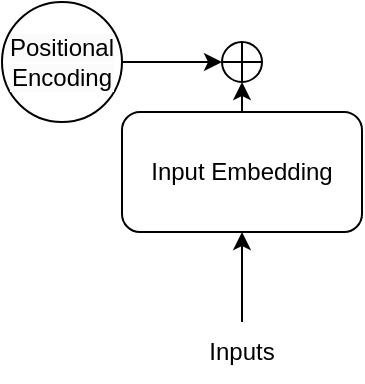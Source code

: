 <mxfile version="24.2.5" type="github">
  <diagram name="第 1 页" id="dx8XZw_HSDB5wvlh0Bxz">
    <mxGraphModel dx="574" dy="577" grid="1" gridSize="10" guides="1" tooltips="1" connect="1" arrows="1" fold="1" page="1" pageScale="1" pageWidth="827" pageHeight="1169" math="0" shadow="0">
      <root>
        <mxCell id="0" />
        <mxCell id="1" parent="0" />
        <mxCell id="t5qZ4p5_kvBZitsTtcTl-5" style="edgeStyle=orthogonalEdgeStyle;rounded=0;orthogonalLoop=1;jettySize=auto;html=1;exitX=0.5;exitY=0;exitDx=0;exitDy=0;entryX=0.5;entryY=1;entryDx=0;entryDy=0;" edge="1" parent="1" source="t5qZ4p5_kvBZitsTtcTl-1" target="t5qZ4p5_kvBZitsTtcTl-4">
          <mxGeometry relative="1" as="geometry" />
        </mxCell>
        <mxCell id="t5qZ4p5_kvBZitsTtcTl-1" value="Input Embedding" style="rounded=1;whiteSpace=wrap;html=1;" vertex="1" parent="1">
          <mxGeometry x="180" y="585" width="120" height="60" as="geometry" />
        </mxCell>
        <mxCell id="t5qZ4p5_kvBZitsTtcTl-2" value="" style="endArrow=classic;html=1;rounded=0;entryX=0.5;entryY=1;entryDx=0;entryDy=0;" edge="1" parent="1" target="t5qZ4p5_kvBZitsTtcTl-1">
          <mxGeometry width="50" height="50" relative="1" as="geometry">
            <mxPoint x="240" y="690" as="sourcePoint" />
            <mxPoint x="280" y="680" as="targetPoint" />
          </mxGeometry>
        </mxCell>
        <mxCell id="t5qZ4p5_kvBZitsTtcTl-3" value="Inputs" style="text;html=1;align=center;verticalAlign=middle;whiteSpace=wrap;rounded=0;" vertex="1" parent="1">
          <mxGeometry x="210" y="690" width="60" height="30" as="geometry" />
        </mxCell>
        <mxCell id="t5qZ4p5_kvBZitsTtcTl-4" value="" style="shape=orEllipse;perimeter=ellipsePerimeter;whiteSpace=wrap;html=1;backgroundOutline=1;" vertex="1" parent="1">
          <mxGeometry x="230" y="550" width="20" height="20" as="geometry" />
        </mxCell>
        <mxCell id="t5qZ4p5_kvBZitsTtcTl-9" style="edgeStyle=entityRelationEdgeStyle;rounded=0;orthogonalLoop=1;jettySize=auto;html=1;startArrow=none;endArrow=classic;segment=10;curved=1;sourcePerimeterSpacing=0;targetPerimeterSpacing=0;entryX=0;entryY=0.5;entryDx=0;entryDy=0;endFill=1;" edge="1" parent="1" target="t5qZ4p5_kvBZitsTtcTl-4">
          <mxGeometry relative="1" as="geometry">
            <mxPoint x="180" y="560" as="sourcePoint" />
          </mxGeometry>
        </mxCell>
        <mxCell id="t5qZ4p5_kvBZitsTtcTl-10" value="&lt;span style=&quot;color: rgb(0, 0, 0); font-family: Helvetica; font-size: 12px; font-style: normal; font-variant-ligatures: normal; font-variant-caps: normal; font-weight: 400; letter-spacing: normal; orphans: 2; text-align: center; text-indent: 0px; text-transform: none; widows: 2; word-spacing: 0px; -webkit-text-stroke-width: 0px; white-space: normal; background-color: rgb(251, 251, 251); text-decoration-thickness: initial; text-decoration-style: initial; text-decoration-color: initial; display: inline !important; float: none;&quot;&gt;Positional&lt;/span&gt;&lt;div style=&quot;forced-color-adjust: none; color: rgb(0, 0, 0); font-family: Helvetica; font-size: 12px; font-style: normal; font-variant-ligatures: normal; font-variant-caps: normal; font-weight: 400; letter-spacing: normal; orphans: 2; text-align: center; text-indent: 0px; text-transform: none; widows: 2; word-spacing: 0px; -webkit-text-stroke-width: 0px; white-space: normal; background-color: rgb(251, 251, 251); text-decoration-thickness: initial; text-decoration-style: initial; text-decoration-color: initial;&quot;&gt;Encoding&lt;/div&gt;" style="ellipse;whiteSpace=wrap;html=1;aspect=fixed;" vertex="1" parent="1">
          <mxGeometry x="120" y="530" width="60" height="60" as="geometry" />
        </mxCell>
      </root>
    </mxGraphModel>
  </diagram>
</mxfile>
